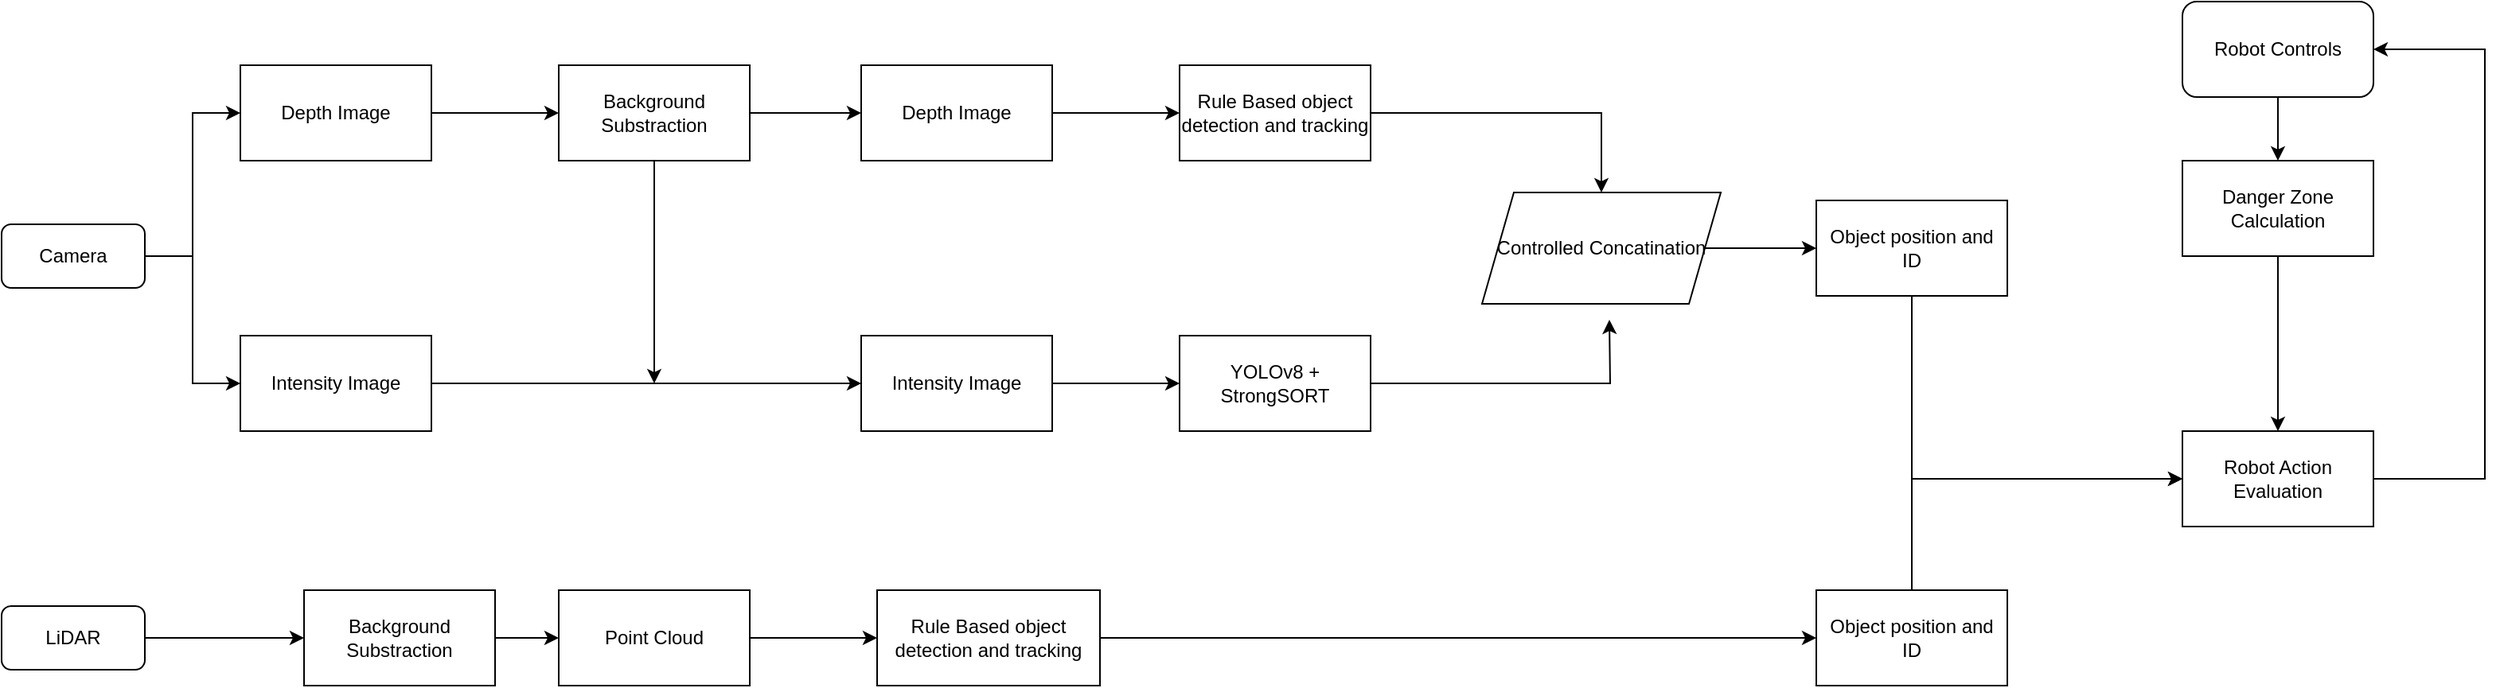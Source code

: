 <mxfile version="24.6.4" type="device">
  <diagram name="Page-1" id="aJWLrVAE9EMMzHb-U5pa">
    <mxGraphModel dx="1050" dy="557" grid="1" gridSize="10" guides="1" tooltips="1" connect="1" arrows="1" fold="1" page="1" pageScale="1" pageWidth="827" pageHeight="1169" math="0" shadow="0">
      <root>
        <mxCell id="0" />
        <mxCell id="1" parent="0" />
        <mxCell id="4xLZIIHt0u2nFzGWx_ZE-4" style="edgeStyle=orthogonalEdgeStyle;rounded=0;orthogonalLoop=1;jettySize=auto;html=1;entryX=0;entryY=0.5;entryDx=0;entryDy=0;" edge="1" parent="1" source="4xLZIIHt0u2nFzGWx_ZE-1" target="4xLZIIHt0u2nFzGWx_ZE-2">
          <mxGeometry relative="1" as="geometry" />
        </mxCell>
        <mxCell id="4xLZIIHt0u2nFzGWx_ZE-5" style="edgeStyle=orthogonalEdgeStyle;rounded=0;orthogonalLoop=1;jettySize=auto;html=1;entryX=0;entryY=0.5;entryDx=0;entryDy=0;" edge="1" parent="1" source="4xLZIIHt0u2nFzGWx_ZE-1" target="4xLZIIHt0u2nFzGWx_ZE-3">
          <mxGeometry relative="1" as="geometry" />
        </mxCell>
        <mxCell id="4xLZIIHt0u2nFzGWx_ZE-1" value="Camera" style="rounded=1;whiteSpace=wrap;html=1;" vertex="1" parent="1">
          <mxGeometry x="10" y="160" width="90" height="40" as="geometry" />
        </mxCell>
        <mxCell id="4xLZIIHt0u2nFzGWx_ZE-7" value="" style="edgeStyle=orthogonalEdgeStyle;rounded=0;orthogonalLoop=1;jettySize=auto;html=1;" edge="1" parent="1" source="4xLZIIHt0u2nFzGWx_ZE-2" target="4xLZIIHt0u2nFzGWx_ZE-6">
          <mxGeometry relative="1" as="geometry" />
        </mxCell>
        <mxCell id="4xLZIIHt0u2nFzGWx_ZE-2" value="Depth Image" style="rounded=0;whiteSpace=wrap;html=1;" vertex="1" parent="1">
          <mxGeometry x="160" y="60" width="120" height="60" as="geometry" />
        </mxCell>
        <mxCell id="4xLZIIHt0u2nFzGWx_ZE-9" style="edgeStyle=orthogonalEdgeStyle;rounded=0;orthogonalLoop=1;jettySize=auto;html=1;" edge="1" parent="1" source="4xLZIIHt0u2nFzGWx_ZE-3" target="4xLZIIHt0u2nFzGWx_ZE-8">
          <mxGeometry relative="1" as="geometry" />
        </mxCell>
        <mxCell id="4xLZIIHt0u2nFzGWx_ZE-3" value="Intensity Image" style="rounded=0;whiteSpace=wrap;html=1;" vertex="1" parent="1">
          <mxGeometry x="160" y="230" width="120" height="60" as="geometry" />
        </mxCell>
        <mxCell id="4xLZIIHt0u2nFzGWx_ZE-10" style="edgeStyle=orthogonalEdgeStyle;rounded=0;orthogonalLoop=1;jettySize=auto;html=1;" edge="1" parent="1" source="4xLZIIHt0u2nFzGWx_ZE-6">
          <mxGeometry relative="1" as="geometry">
            <mxPoint x="420" y="260" as="targetPoint" />
          </mxGeometry>
        </mxCell>
        <mxCell id="4xLZIIHt0u2nFzGWx_ZE-12" value="" style="edgeStyle=orthogonalEdgeStyle;rounded=0;orthogonalLoop=1;jettySize=auto;html=1;" edge="1" parent="1" source="4xLZIIHt0u2nFzGWx_ZE-6" target="4xLZIIHt0u2nFzGWx_ZE-11">
          <mxGeometry relative="1" as="geometry" />
        </mxCell>
        <mxCell id="4xLZIIHt0u2nFzGWx_ZE-6" value="Background Substraction" style="whiteSpace=wrap;html=1;rounded=0;" vertex="1" parent="1">
          <mxGeometry x="360" y="60" width="120" height="60" as="geometry" />
        </mxCell>
        <mxCell id="4xLZIIHt0u2nFzGWx_ZE-16" value="" style="edgeStyle=orthogonalEdgeStyle;rounded=0;orthogonalLoop=1;jettySize=auto;html=1;" edge="1" parent="1" source="4xLZIIHt0u2nFzGWx_ZE-8" target="4xLZIIHt0u2nFzGWx_ZE-15">
          <mxGeometry relative="1" as="geometry" />
        </mxCell>
        <mxCell id="4xLZIIHt0u2nFzGWx_ZE-8" value="Intensity Image" style="rounded=0;whiteSpace=wrap;html=1;" vertex="1" parent="1">
          <mxGeometry x="550" y="230" width="120" height="60" as="geometry" />
        </mxCell>
        <mxCell id="4xLZIIHt0u2nFzGWx_ZE-14" value="" style="edgeStyle=orthogonalEdgeStyle;rounded=0;orthogonalLoop=1;jettySize=auto;html=1;" edge="1" parent="1" source="4xLZIIHt0u2nFzGWx_ZE-11" target="4xLZIIHt0u2nFzGWx_ZE-13">
          <mxGeometry relative="1" as="geometry" />
        </mxCell>
        <mxCell id="4xLZIIHt0u2nFzGWx_ZE-11" value="Depth Image" style="rounded=0;whiteSpace=wrap;html=1;" vertex="1" parent="1">
          <mxGeometry x="550" y="60" width="120" height="60" as="geometry" />
        </mxCell>
        <mxCell id="4xLZIIHt0u2nFzGWx_ZE-18" value="" style="edgeStyle=orthogonalEdgeStyle;rounded=0;orthogonalLoop=1;jettySize=auto;html=1;" edge="1" parent="1" source="4xLZIIHt0u2nFzGWx_ZE-13" target="4xLZIIHt0u2nFzGWx_ZE-17">
          <mxGeometry relative="1" as="geometry" />
        </mxCell>
        <mxCell id="4xLZIIHt0u2nFzGWx_ZE-13" value="Rule Based object detection and tracking" style="whiteSpace=wrap;html=1;rounded=0;" vertex="1" parent="1">
          <mxGeometry x="750" y="60" width="120" height="60" as="geometry" />
        </mxCell>
        <mxCell id="4xLZIIHt0u2nFzGWx_ZE-19" style="edgeStyle=orthogonalEdgeStyle;rounded=0;orthogonalLoop=1;jettySize=auto;html=1;" edge="1" parent="1" source="4xLZIIHt0u2nFzGWx_ZE-15">
          <mxGeometry relative="1" as="geometry">
            <mxPoint x="1020" y="220" as="targetPoint" />
          </mxGeometry>
        </mxCell>
        <mxCell id="4xLZIIHt0u2nFzGWx_ZE-15" value="YOLOv8 + StrongSORT" style="whiteSpace=wrap;html=1;rounded=0;" vertex="1" parent="1">
          <mxGeometry x="750" y="230" width="120" height="60" as="geometry" />
        </mxCell>
        <mxCell id="4xLZIIHt0u2nFzGWx_ZE-23" value="" style="edgeStyle=orthogonalEdgeStyle;rounded=0;orthogonalLoop=1;jettySize=auto;html=1;" edge="1" parent="1" source="4xLZIIHt0u2nFzGWx_ZE-17" target="4xLZIIHt0u2nFzGWx_ZE-22">
          <mxGeometry relative="1" as="geometry" />
        </mxCell>
        <mxCell id="4xLZIIHt0u2nFzGWx_ZE-17" value="Controlled Concatination" style="shape=parallelogram;perimeter=parallelogramPerimeter;whiteSpace=wrap;html=1;fixedSize=1;rounded=0;" vertex="1" parent="1">
          <mxGeometry x="940" y="140" width="150" height="70" as="geometry" />
        </mxCell>
        <mxCell id="4xLZIIHt0u2nFzGWx_ZE-42" style="edgeStyle=orthogonalEdgeStyle;rounded=0;orthogonalLoop=1;jettySize=auto;html=1;entryX=0;entryY=0.5;entryDx=0;entryDy=0;" edge="1" parent="1" source="4xLZIIHt0u2nFzGWx_ZE-22" target="4xLZIIHt0u2nFzGWx_ZE-41">
          <mxGeometry relative="1" as="geometry">
            <Array as="points">
              <mxPoint x="1210" y="320" />
            </Array>
          </mxGeometry>
        </mxCell>
        <mxCell id="4xLZIIHt0u2nFzGWx_ZE-22" value="Object position and ID" style="rounded=0;whiteSpace=wrap;html=1;" vertex="1" parent="1">
          <mxGeometry x="1150" y="145" width="120" height="60" as="geometry" />
        </mxCell>
        <mxCell id="4xLZIIHt0u2nFzGWx_ZE-26" value="" style="edgeStyle=orthogonalEdgeStyle;rounded=0;orthogonalLoop=1;jettySize=auto;html=1;" edge="1" parent="1" source="4xLZIIHt0u2nFzGWx_ZE-24" target="4xLZIIHt0u2nFzGWx_ZE-25">
          <mxGeometry relative="1" as="geometry" />
        </mxCell>
        <mxCell id="4xLZIIHt0u2nFzGWx_ZE-24" value="LiDAR" style="rounded=1;whiteSpace=wrap;html=1;" vertex="1" parent="1">
          <mxGeometry x="10" y="400" width="90" height="40" as="geometry" />
        </mxCell>
        <mxCell id="4xLZIIHt0u2nFzGWx_ZE-28" value="" style="edgeStyle=orthogonalEdgeStyle;rounded=0;orthogonalLoop=1;jettySize=auto;html=1;" edge="1" parent="1" source="4xLZIIHt0u2nFzGWx_ZE-25" target="4xLZIIHt0u2nFzGWx_ZE-27">
          <mxGeometry relative="1" as="geometry" />
        </mxCell>
        <mxCell id="4xLZIIHt0u2nFzGWx_ZE-25" value="Background Substraction" style="whiteSpace=wrap;html=1;rounded=0;" vertex="1" parent="1">
          <mxGeometry x="200" y="390" width="120" height="60" as="geometry" />
        </mxCell>
        <mxCell id="4xLZIIHt0u2nFzGWx_ZE-30" value="" style="edgeStyle=orthogonalEdgeStyle;rounded=0;orthogonalLoop=1;jettySize=auto;html=1;" edge="1" parent="1" source="4xLZIIHt0u2nFzGWx_ZE-27" target="4xLZIIHt0u2nFzGWx_ZE-29">
          <mxGeometry relative="1" as="geometry" />
        </mxCell>
        <mxCell id="4xLZIIHt0u2nFzGWx_ZE-27" value="Point Cloud" style="whiteSpace=wrap;html=1;rounded=0;" vertex="1" parent="1">
          <mxGeometry x="360" y="390" width="120" height="60" as="geometry" />
        </mxCell>
        <mxCell id="4xLZIIHt0u2nFzGWx_ZE-32" value="" style="edgeStyle=orthogonalEdgeStyle;rounded=0;orthogonalLoop=1;jettySize=auto;html=1;" edge="1" parent="1" source="4xLZIIHt0u2nFzGWx_ZE-29" target="4xLZIIHt0u2nFzGWx_ZE-31">
          <mxGeometry relative="1" as="geometry" />
        </mxCell>
        <mxCell id="4xLZIIHt0u2nFzGWx_ZE-29" value="Rule Based object detection and tracking" style="whiteSpace=wrap;html=1;rounded=0;" vertex="1" parent="1">
          <mxGeometry x="560" y="390" width="140" height="60" as="geometry" />
        </mxCell>
        <mxCell id="4xLZIIHt0u2nFzGWx_ZE-43" style="edgeStyle=orthogonalEdgeStyle;rounded=0;orthogonalLoop=1;jettySize=auto;html=1;entryX=0;entryY=0.5;entryDx=0;entryDy=0;" edge="1" parent="1" source="4xLZIIHt0u2nFzGWx_ZE-31" target="4xLZIIHt0u2nFzGWx_ZE-41">
          <mxGeometry relative="1" as="geometry">
            <mxPoint x="1380" y="320" as="targetPoint" />
            <Array as="points">
              <mxPoint x="1210" y="320" />
            </Array>
          </mxGeometry>
        </mxCell>
        <mxCell id="4xLZIIHt0u2nFzGWx_ZE-31" value="Object position and ID" style="rounded=0;whiteSpace=wrap;html=1;" vertex="1" parent="1">
          <mxGeometry x="1150" y="390" width="120" height="60" as="geometry" />
        </mxCell>
        <mxCell id="4xLZIIHt0u2nFzGWx_ZE-35" value="" style="edgeStyle=orthogonalEdgeStyle;rounded=0;orthogonalLoop=1;jettySize=auto;html=1;" edge="1" parent="1" source="4xLZIIHt0u2nFzGWx_ZE-33" target="4xLZIIHt0u2nFzGWx_ZE-34">
          <mxGeometry relative="1" as="geometry" />
        </mxCell>
        <mxCell id="4xLZIIHt0u2nFzGWx_ZE-33" value="Robot Controls" style="rounded=1;whiteSpace=wrap;html=1;" vertex="1" parent="1">
          <mxGeometry x="1380" y="20" width="120" height="60" as="geometry" />
        </mxCell>
        <mxCell id="4xLZIIHt0u2nFzGWx_ZE-44" value="" style="edgeStyle=orthogonalEdgeStyle;rounded=0;orthogonalLoop=1;jettySize=auto;html=1;" edge="1" parent="1" source="4xLZIIHt0u2nFzGWx_ZE-34" target="4xLZIIHt0u2nFzGWx_ZE-41">
          <mxGeometry relative="1" as="geometry" />
        </mxCell>
        <mxCell id="4xLZIIHt0u2nFzGWx_ZE-34" value="Danger Zone Calculation" style="rounded=0;whiteSpace=wrap;html=1;" vertex="1" parent="1">
          <mxGeometry x="1380" y="120" width="120" height="60" as="geometry" />
        </mxCell>
        <mxCell id="4xLZIIHt0u2nFzGWx_ZE-45" style="edgeStyle=orthogonalEdgeStyle;rounded=0;orthogonalLoop=1;jettySize=auto;html=1;entryX=1;entryY=0.5;entryDx=0;entryDy=0;" edge="1" parent="1" source="4xLZIIHt0u2nFzGWx_ZE-41" target="4xLZIIHt0u2nFzGWx_ZE-33">
          <mxGeometry relative="1" as="geometry">
            <Array as="points">
              <mxPoint x="1570" y="320" />
              <mxPoint x="1570" y="50" />
            </Array>
          </mxGeometry>
        </mxCell>
        <mxCell id="4xLZIIHt0u2nFzGWx_ZE-41" value="Robot Action Evaluation" style="rounded=0;whiteSpace=wrap;html=1;" vertex="1" parent="1">
          <mxGeometry x="1380" y="290" width="120" height="60" as="geometry" />
        </mxCell>
      </root>
    </mxGraphModel>
  </diagram>
</mxfile>
